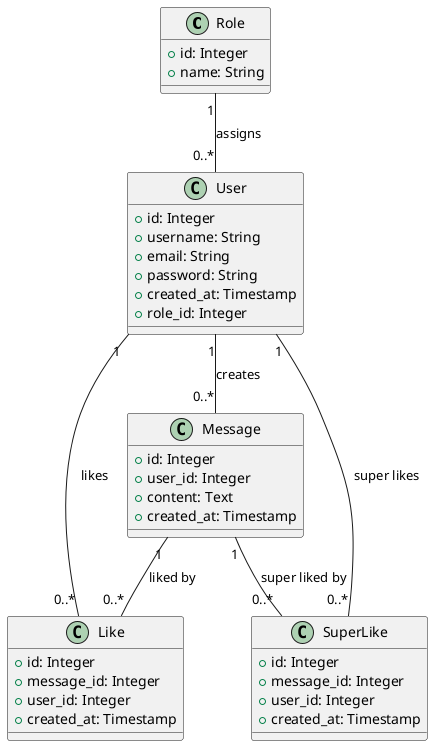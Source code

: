 @startuml class_diagram

class Role {
    +id: Integer
    +name: String
}

class User {
    +id: Integer
    +username: String
    +email: String
    +password: String
    +created_at: Timestamp
    +role_id: Integer
}

class Message {
    +id: Integer
    +user_id: Integer
    +content: Text
    +created_at: Timestamp
}

class Like {
    +id: Integer
    +message_id: Integer
    +user_id: Integer
    +created_at: Timestamp
}

class SuperLike {
    +id: Integer
    +message_id: Integer
    +user_id: Integer
    +created_at: Timestamp
}

Role "1" -- "0..*" User : assigns
User "1" -- "0..*" Message : creates
Message "1" -- "0..*" Like : liked by
Message "1" -- "0..*" SuperLike : super liked by
User "1" -- "0..*" Like : likes
User "1" -- "0..*" SuperLike : super likes

@enduml
